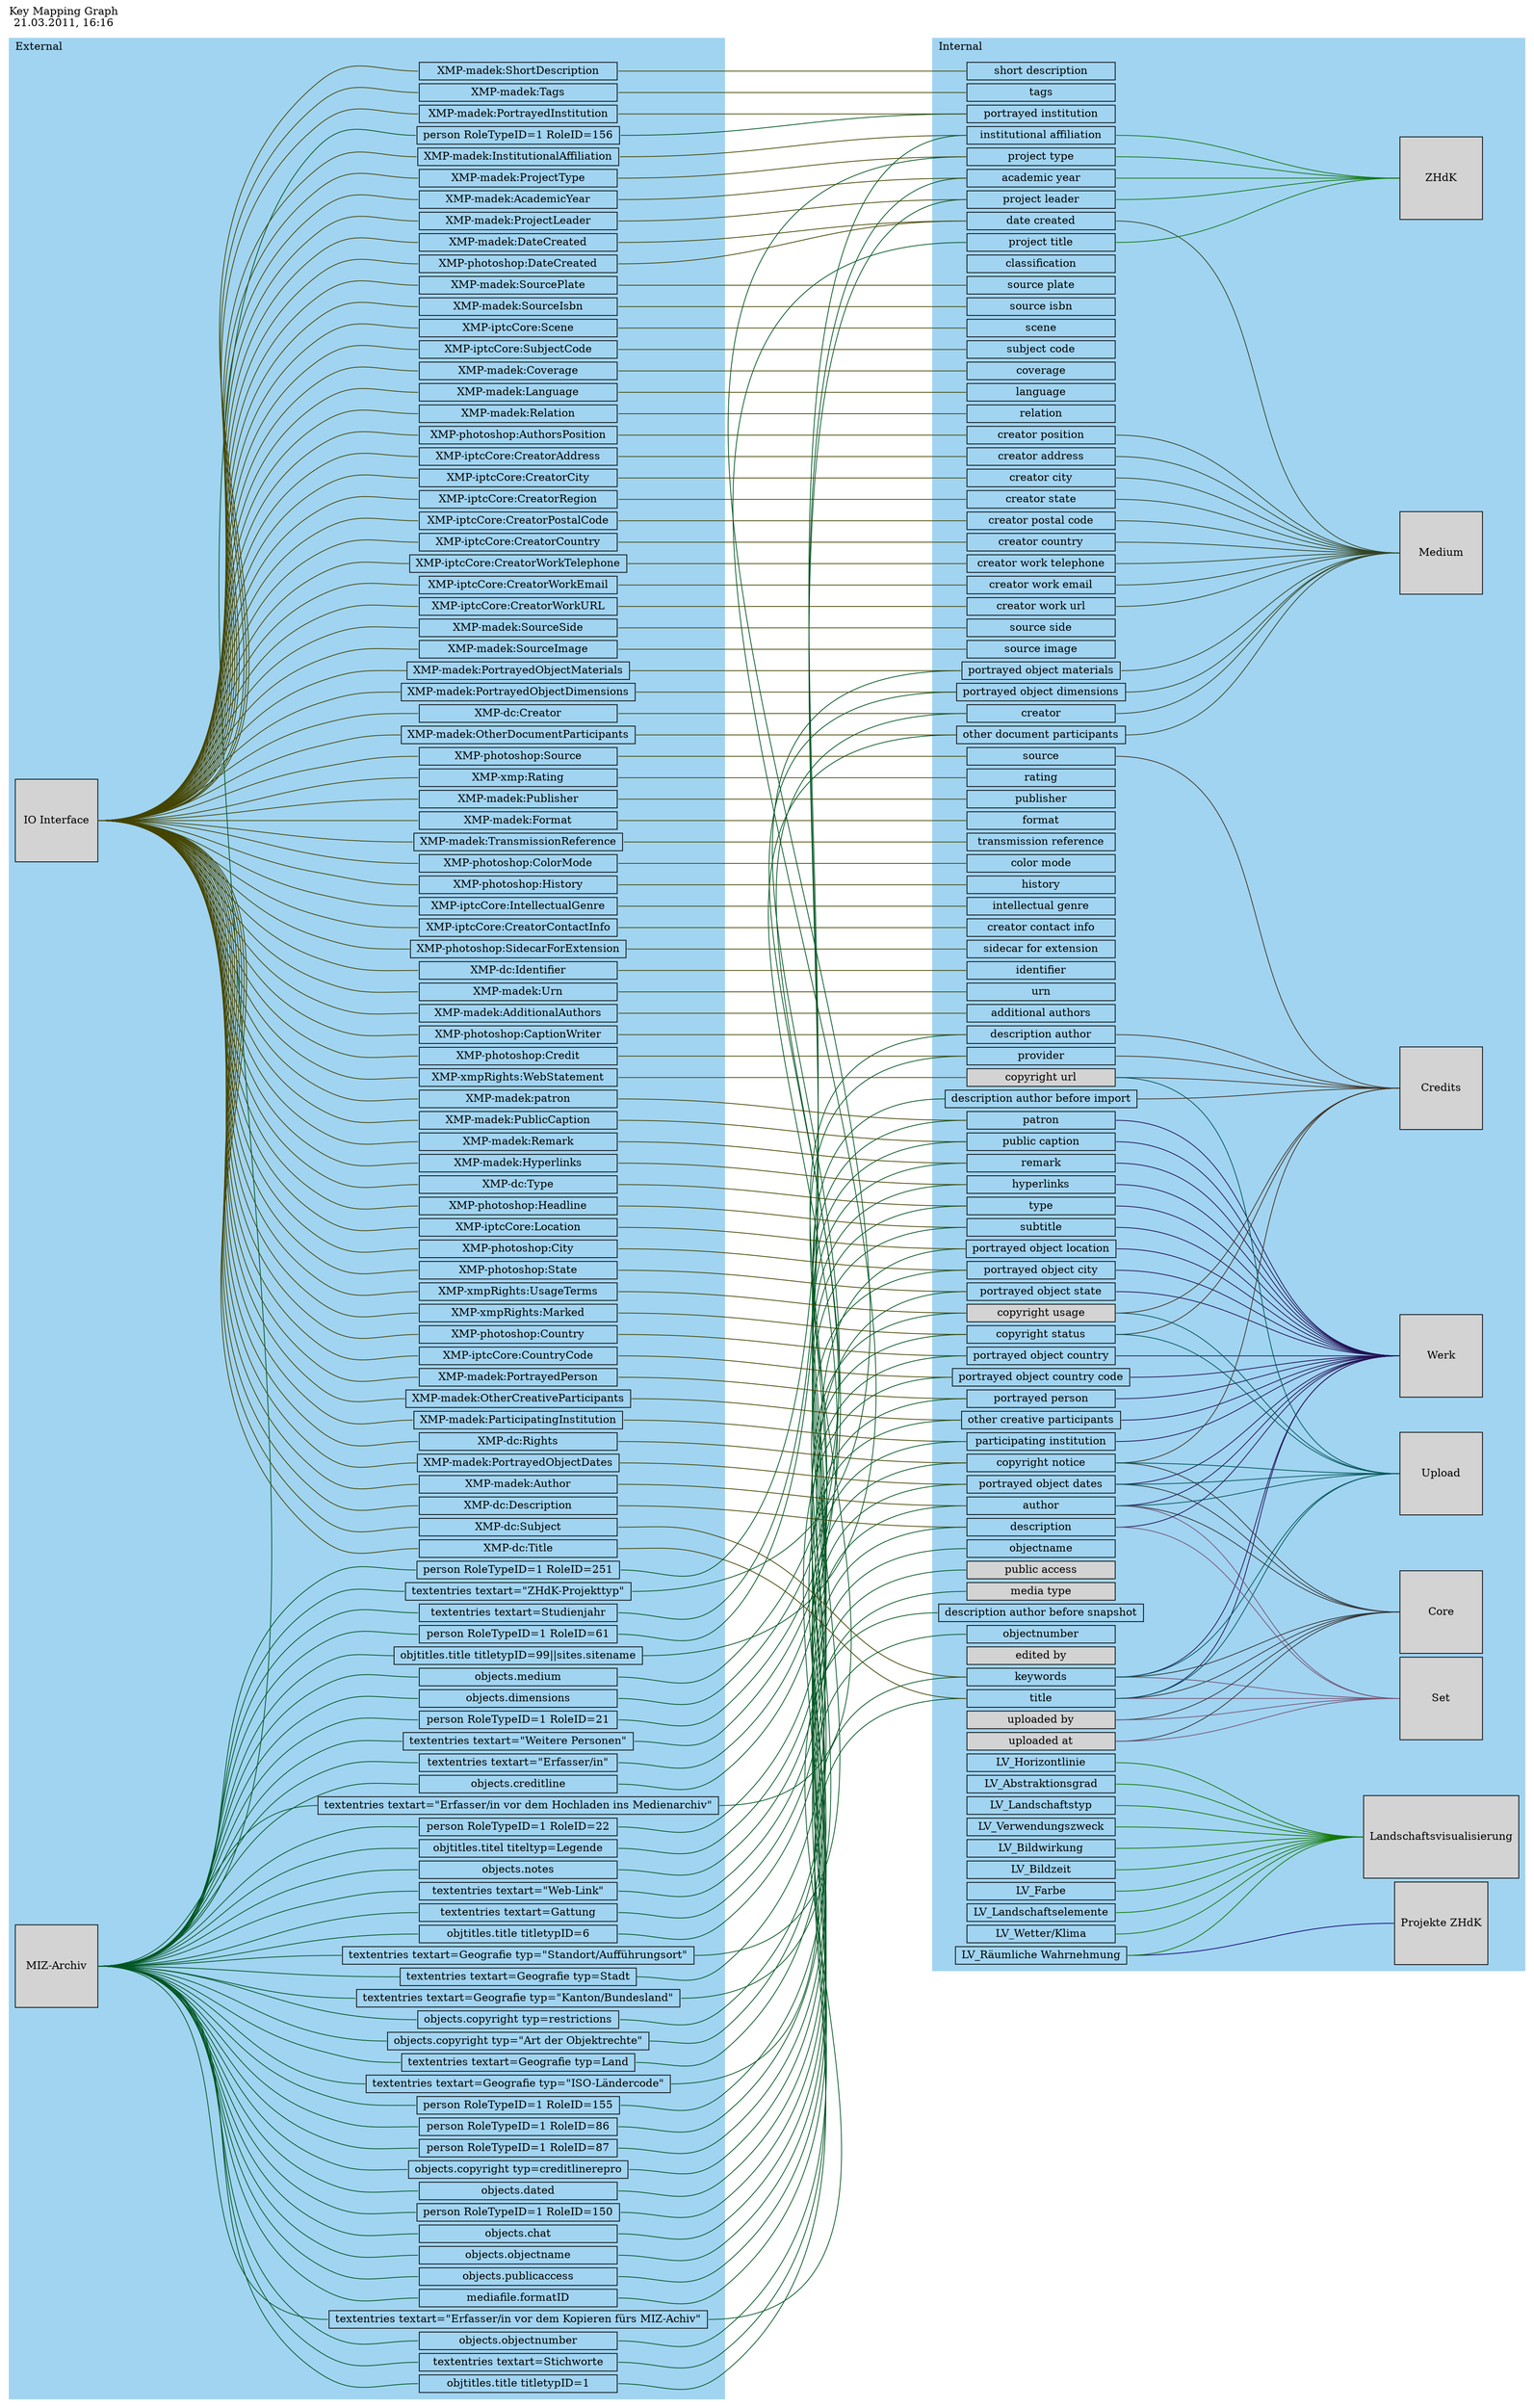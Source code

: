 digraph "MAdeK keymapping" {
    label = "Key Mapping Graph\n21.03.2011, 16:16"
    labelloc = t
    labeljust = l
    rankdir = LR
    nodesep = .075
    ranksep = 4.0
    style = filled

    subgraph cluster_internal {
        label = Internal
        color = "#A1D4F1"

        identifier [
            shape = box,
            height = 0,
            width = 2.7,
            style = ""
        ]

        urn [
            shape = box,
            height = 0,
            width = 2.7,
            style = ""
        ]

        title [
            shape = box,
            height = 0,
            width = 2.7,
            style = ""
        ]

        subtitle [
            shape = box,
            height = 0,
            width = 2.7,
            style = ""
        ]

        author [
            shape = box,
            height = 0,
            width = 2.7,
            style = ""
        ]

        "additional authors" [
            shape = box,
            height = 0,
            width = 2.7,
            style = ""
        ]

        "institutional affiliation" [
            shape = box,
            height = 0,
            width = 2.7,
            style = ""
        ]

        "portrayed object dates" [
            shape = box,
            height = 0,
            width = 2.7,
            style = ""
        ]

        keywords [
            shape = box,
            height = 0,
            width = 2.7,
            style = ""
        ]

        classification [
            shape = box,
            height = 0,
            width = 2.7,
            style = ""
        ]

        "portrayed object location" [
            shape = box,
            height = 0,
            width = 2.7,
            style = ""
        ]

        "portrayed object city" [
            shape = box,
            height = 0,
            width = 2.7,
            style = ""
        ]

        "portrayed object state" [
            shape = box,
            height = 0,
            width = 2.7,
            style = ""
        ]

        "portrayed object country" [
            shape = box,
            height = 0,
            width = 2.7,
            style = ""
        ]

        "portrayed object country code" [
            shape = box,
            height = 0,
            width = 2.7,
            style = ""
        ]

        "portrayed person" [
            shape = box,
            height = 0,
            width = 2.7,
            style = ""
        ]

        "portrayed institution" [
            shape = box,
            height = 0,
            width = 2.7,
            style = ""
        ]

        "other creative participants" [
            shape = box,
            height = 0,
            width = 2.7,
            style = ""
        ]

        "other document participants" [
            shape = box,
            height = 0,
            width = 2.7,
            style = ""
        ]

        "participating institution" [
            shape = box,
            height = 0,
            width = 2.7,
            style = ""
        ]

        patron [
            shape = box,
            height = 0,
            width = 2.7,
            style = ""
        ]

        "academic year" [
            shape = box,
            height = 0,
            width = 2.7,
            style = ""
        ]

        "project leader" [
            shape = box,
            height = 0,
            width = 2.7,
            style = ""
        ]

        "project type" [
            shape = box,
            height = 0,
            width = 2.7,
            style = ""
        ]

        description [
            shape = box,
            height = 0,
            width = 2.7,
            style = ""
        ]

        "short description" [
            shape = box,
            height = 0,
            width = 2.7,
            style = ""
        ]

        "public caption" [
            shape = box,
            height = 0,
            width = 2.7,
            style = ""
        ]

        remark [
            shape = box,
            height = 0,
            width = 2.7,
            style = ""
        ]

        hyperlinks [
            shape = box,
            height = 0,
            width = 2.7,
            style = ""
        ]

        tags [
            shape = box,
            height = 0,
            width = 2.7,
            style = ""
        ]

        type [
            shape = box,
            height = 0,
            width = 2.7,
            style = ""
        ]

        scene [
            shape = box,
            height = 0,
            width = 2.7,
            style = ""
        ]

        "subject code" [
            shape = box,
            height = 0,
            width = 2.7,
            style = ""
        ]

        coverage [
            shape = box,
            height = 0,
            width = 2.7,
            style = ""
        ]

        language [
            shape = box,
            height = 0,
            width = 2.7,
            style = ""
        ]

        relation [
            shape = box,
            height = 0,
            width = 2.7,
            style = ""
        ]

        creator [
            shape = box,
            height = 0,
            width = 2.7,
            style = ""
        ]

        "creator address" [
            shape = box,
            height = 0,
            width = 2.7,
            style = ""
        ]

        "creator city" [
            shape = box,
            height = 0,
            width = 2.7,
            style = ""
        ]

        "creator state" [
            shape = box,
            height = 0,
            width = 2.7,
            style = ""
        ]

        "creator postal code" [
            shape = box,
            height = 0,
            width = 2.7,
            style = ""
        ]

        "creator country" [
            shape = box,
            height = 0,
            width = 2.7,
            style = ""
        ]

        "creator work telephone" [
            shape = box,
            height = 0,
            width = 2.7,
            style = ""
        ]

        "creator work email" [
            shape = box,
            height = 0,
            width = 2.7,
            style = ""
        ]

        "creator work url" [
            shape = box,
            height = 0,
            width = 2.7,
            style = ""
        ]

        "creator position" [
            shape = box,
            height = 0,
            width = 2.7,
            style = ""
        ]

        source [
            shape = box,
            height = 0,
            width = 2.7,
            style = ""
        ]

        "source side" [
            shape = box,
            height = 0,
            width = 2.7,
            style = ""
        ]

        "source image" [
            shape = box,
            height = 0,
            width = 2.7,
            style = ""
        ]

        "source plate" [
            shape = box,
            height = 0,
            width = 2.7,
            style = ""
        ]

        "source isbn" [
            shape = box,
            height = 0,
            width = 2.7,
            style = ""
        ]

        "copyright notice" [
            shape = box,
            height = 0,
            width = 2.7,
            style = ""
        ]

        "copyright status" [
            shape = box,
            height = 0,
            width = 2.7,
            style = ""
        ]

        "copyright usage" [
            shape = box,
            height = 0,
            width = 2.7,
            style = filled
        ]

        "copyright url" [
            shape = box,
            height = 0,
            width = 2.7,
            style = filled
        ]

        provider [
            shape = box,
            height = 0,
            width = 2.7,
            style = ""
        ]

        "portrayed object dimensions" [
            shape = box,
            height = 0,
            width = 2.7,
            style = ""
        ]

        "portrayed object materials" [
            shape = box,
            height = 0,
            width = 2.7,
            style = ""
        ]

        rating [
            shape = box,
            height = 0,
            width = 2.7,
            style = ""
        ]

        "uploaded by" [
            shape = box,
            height = 0,
            width = 2.7,
            style = filled
        ]

        "uploaded at" [
            shape = box,
            height = 0,
            width = 2.7,
            style = filled
        ]

        "description author" [
            shape = box,
            height = 0,
            width = 2.7,
            style = ""
        ]

        publisher [
            shape = box,
            height = 0,
            width = 2.7,
            style = ""
        ]

        format [
            shape = box,
            height = 0,
            width = 2.7,
            style = ""
        ]

        "date created" [
            shape = box,
            height = 0,
            width = 2.7,
            style = ""
        ]

        "transmission reference" [
            shape = box,
            height = 0,
            width = 2.7,
            style = ""
        ]

        objectnumber [
            shape = box,
            height = 0,
            width = 2.7,
            style = ""
        ]

        objectname [
            shape = box,
            height = 0,
            width = 2.7,
            style = ""
        ]

        "color mode" [
            shape = box,
            height = 0,
            width = 2.7,
            style = ""
        ]

        history [
            shape = box,
            height = 0,
            width = 2.7,
            style = ""
        ]

        "intellectual genre" [
            shape = box,
            height = 0,
            width = 2.7,
            style = ""
        ]

        "creator contact info" [
            shape = box,
            height = 0,
            width = 2.7,
            style = ""
        ]

        "project title" [
            shape = box,
            height = 0,
            width = 2.7,
            style = ""
        ]

        "public access" [
            shape = box,
            height = 0,
            width = 2.7,
            style = filled
        ]

        "edited by" [
            shape = box,
            height = 0,
            width = 2.7,
            style = filled
        ]

        "media type" [
            shape = box,
            height = 0,
            width = 2.7,
            style = filled
        ]

        "description author before import" [
            shape = box,
            height = 0,
            width = 2.7,
            style = ""
        ]

        "description author before snapshot" [
            shape = box,
            height = 0,
            width = 2.7,
            style = ""
        ]

        "sidecar for extension" [
            shape = box,
            height = 0,
            width = 2.7,
            style = ""
        ]

        LV_Landschaftstyp [
            shape = box,
            height = 0,
            width = 2.7,
            style = ""
        ]

        LV_Verwendungszweck [
            shape = box,
            height = 0,
            width = 2.7,
            style = ""
        ]

        LV_Bildwirkung [
            shape = box,
            height = 0,
            width = 2.7,
            style = ""
        ]

        LV_Bildzeit [
            shape = box,
            height = 0,
            width = 2.7,
            style = ""
        ]

        LV_Farbe [
            shape = box,
            height = 0,
            width = 2.7,
            style = ""
        ]

        LV_Landschaftselemente [
            shape = box,
            height = 0,
            width = 2.7,
            style = ""
        ]

        "LV_Wetter/Klima" [
            shape = box,
            height = 0,
            width = 2.7,
            style = ""
        ]

        LV_Horizontlinie [
            shape = box,
            height = 0,
            width = 2.7,
            style = ""
        ]

        "LV_Räumliche Wahrnehmung" [
            shape = box,
            height = 0,
            width = 2.7,
            style = ""
        ]

        LV_Abstraktionsgrad [
            shape = box,
            height = 0,
            width = 2.7,
            style = ""
        ]

        Core [
            shape = box,
            height = 1.5,
            width = 1.5,
            style = filled
        ]

        title -> Core [
            arrowhead = none,
            headport = w,
            color = "#333333",
            arrowtail = none,
            tailport = e
        ]

        author -> Core [
            arrowhead = none,
            headport = w,
            color = "#333333",
            arrowtail = none,
            tailport = e
        ]

        "portrayed object dates" -> Core [
            arrowhead = none,
            headport = w,
            color = "#333333",
            arrowtail = none,
            tailport = e
        ]

        keywords -> Core [
            arrowhead = none,
            headport = w,
            color = "#333333",
            arrowtail = none,
            tailport = e
        ]

        "copyright notice" -> Core [
            arrowhead = none,
            headport = w,
            color = "#333333",
            arrowtail = none,
            tailport = e
        ]

        "uploaded by" -> Core [
            arrowhead = none,
            headport = w,
            color = "#333333",
            arrowtail = none,
            tailport = e
        ]

        "uploaded at" -> Core [
            arrowhead = none,
            headport = w,
            color = "#333333",
            arrowtail = none,
            tailport = e
        ]

        Werk [
            shape = box,
            height = 1.5,
            width = 1.5,
            style = filled
        ]

        title -> Werk [
            arrowhead = none,
            headport = w,
            color = "#221155",
            arrowtail = none,
            tailport = e
        ]

        subtitle -> Werk [
            arrowhead = none,
            headport = w,
            color = "#221155",
            arrowtail = none,
            tailport = e
        ]

        author -> Werk [
            arrowhead = none,
            headport = w,
            color = "#221155",
            arrowtail = none,
            tailport = e
        ]

        "portrayed object dates" -> Werk [
            arrowhead = none,
            headport = w,
            color = "#221155",
            arrowtail = none,
            tailport = e
        ]

        keywords -> Werk [
            arrowhead = none,
            headport = w,
            color = "#221155",
            arrowtail = none,
            tailport = e
        ]

        type -> Werk [
            arrowhead = none,
            headport = w,
            color = "#221155",
            arrowtail = none,
            tailport = e
        ]

        "public caption" -> Werk [
            arrowhead = none,
            headport = w,
            color = "#221155",
            arrowtail = none,
            tailport = e
        ]

        description -> Werk [
            arrowhead = none,
            headport = w,
            color = "#221155",
            arrowtail = none,
            tailport = e
        ]

        remark -> Werk [
            arrowhead = none,
            headport = w,
            color = "#221155",
            arrowtail = none,
            tailport = e
        ]

        hyperlinks -> Werk [
            arrowhead = none,
            headport = w,
            color = "#221155",
            arrowtail = none,
            tailport = e
        ]

        "portrayed object location" -> Werk [
            arrowhead = none,
            headport = w,
            color = "#221155",
            arrowtail = none,
            tailport = e
        ]

        "portrayed object city" -> Werk [
            arrowhead = none,
            headport = w,
            color = "#221155",
            arrowtail = none,
            tailport = e
        ]

        "portrayed object state" -> Werk [
            arrowhead = none,
            headport = w,
            color = "#221155",
            arrowtail = none,
            tailport = e
        ]

        "portrayed object country" -> Werk [
            arrowhead = none,
            headport = w,
            color = "#221155",
            arrowtail = none,
            tailport = e
        ]

        "portrayed object country code" -> Werk [
            arrowhead = none,
            headport = w,
            color = "#221155",
            arrowtail = none,
            tailport = e
        ]

        "other creative participants" -> Werk [
            arrowhead = none,
            headport = w,
            color = "#221155",
            arrowtail = none,
            tailport = e
        ]

        "portrayed person" -> Werk [
            arrowhead = none,
            headport = w,
            color = "#221155",
            arrowtail = none,
            tailport = e
        ]

        "participating institution" -> Werk [
            arrowhead = none,
            headport = w,
            color = "#221155",
            arrowtail = none,
            tailport = e
        ]

        patron -> Werk [
            arrowhead = none,
            headport = w,
            color = "#221155",
            arrowtail = none,
            tailport = e
        ]

        Medium [
            shape = box,
            height = 1.5,
            width = 1.5,
            style = filled
        ]

        creator -> Medium [
            arrowhead = none,
            headport = w,
            color = "#334422",
            arrowtail = none,
            tailport = e
        ]

        "creator address" -> Medium [
            arrowhead = none,
            headport = w,
            color = "#334422",
            arrowtail = none,
            tailport = e
        ]

        "creator city" -> Medium [
            arrowhead = none,
            headport = w,
            color = "#334422",
            arrowtail = none,
            tailport = e
        ]

        "creator state" -> Medium [
            arrowhead = none,
            headport = w,
            color = "#334422",
            arrowtail = none,
            tailport = e
        ]

        "creator postal code" -> Medium [
            arrowhead = none,
            headport = w,
            color = "#334422",
            arrowtail = none,
            tailport = e
        ]

        "creator country" -> Medium [
            arrowhead = none,
            headport = w,
            color = "#334422",
            arrowtail = none,
            tailport = e
        ]

        "creator work telephone" -> Medium [
            arrowhead = none,
            headport = w,
            color = "#334422",
            arrowtail = none,
            tailport = e
        ]

        "creator work email" -> Medium [
            arrowhead = none,
            headport = w,
            color = "#334422",
            arrowtail = none,
            tailport = e
        ]

        "creator work url" -> Medium [
            arrowhead = none,
            headport = w,
            color = "#334422",
            arrowtail = none,
            tailport = e
        ]

        "creator position" -> Medium [
            arrowhead = none,
            headport = w,
            color = "#334422",
            arrowtail = none,
            tailport = e
        ]

        "other document participants" -> Medium [
            arrowhead = none,
            headport = w,
            color = "#334422",
            arrowtail = none,
            tailport = e
        ]

        "date created" -> Medium [
            arrowhead = none,
            headport = w,
            color = "#334422",
            arrowtail = none,
            tailport = e
        ]

        "portrayed object dimensions" -> Medium [
            arrowhead = none,
            headport = w,
            color = "#334422",
            arrowtail = none,
            tailport = e
        ]

        "portrayed object materials" -> Medium [
            arrowhead = none,
            headport = w,
            color = "#334422",
            arrowtail = none,
            tailport = e
        ]

        Set [
            shape = box,
            height = 1.5,
            width = 1.5,
            style = filled
        ]

        title -> Set [
            arrowhead = none,
            headport = w,
            color = "#775577",
            arrowtail = none,
            tailport = e
        ]

        author -> Set [
            arrowhead = none,
            headport = w,
            color = "#775577",
            arrowtail = none,
            tailport = e
        ]

        keywords -> Set [
            arrowhead = none,
            headport = w,
            color = "#775577",
            arrowtail = none,
            tailport = e
        ]

        description -> Set [
            arrowhead = none,
            headport = w,
            color = "#775577",
            arrowtail = none,
            tailport = e
        ]

        "uploaded by" -> Set [
            arrowhead = none,
            headport = w,
            color = "#775577",
            arrowtail = none,
            tailport = e
        ]

        "uploaded at" -> Set [
            arrowhead = none,
            headport = w,
            color = "#775577",
            arrowtail = none,
            tailport = e
        ]

        Credits [
            shape = box,
            height = 1.5,
            width = 1.5,
            style = filled
        ]

        "copyright notice" -> Credits [
            arrowhead = none,
            headport = w,
            color = "#443322",
            arrowtail = none,
            tailport = e
        ]

        "copyright status" -> Credits [
            arrowhead = none,
            headport = w,
            color = "#443322",
            arrowtail = none,
            tailport = e
        ]

        "copyright usage" -> Credits [
            arrowhead = none,
            headport = w,
            color = "#443322",
            arrowtail = none,
            tailport = e
        ]

        "copyright url" -> Credits [
            arrowhead = none,
            headport = w,
            color = "#443322",
            arrowtail = none,
            tailport = e
        ]

        source -> Credits [
            arrowhead = none,
            headport = w,
            color = "#443322",
            arrowtail = none,
            tailport = e
        ]

        provider -> Credits [
            arrowhead = none,
            headport = w,
            color = "#443322",
            arrowtail = none,
            tailport = e
        ]

        "description author" -> Credits [
            arrowhead = none,
            headport = w,
            color = "#443322",
            arrowtail = none,
            tailport = e
        ]

        "description author before import" -> Credits [
            arrowhead = none,
            headport = w,
            color = "#443322",
            arrowtail = none,
            tailport = e
        ]

        Upload [
            shape = box,
            height = 1.5,
            width = 1.5,
            style = filled
        ]

        title -> Upload [
            arrowhead = none,
            headport = w,
            color = "#005555",
            arrowtail = none,
            tailport = e
        ]

        author -> Upload [
            arrowhead = none,
            headport = w,
            color = "#005555",
            arrowtail = none,
            tailport = e
        ]

        "portrayed object dates" -> Upload [
            arrowhead = none,
            headport = w,
            color = "#005555",
            arrowtail = none,
            tailport = e
        ]

        keywords -> Upload [
            arrowhead = none,
            headport = w,
            color = "#005555",
            arrowtail = none,
            tailport = e
        ]

        "copyright notice" -> Upload [
            arrowhead = none,
            headport = w,
            color = "#005555",
            arrowtail = none,
            tailport = e
        ]

        "copyright status" -> Upload [
            arrowhead = none,
            headport = w,
            color = "#005555",
            arrowtail = none,
            tailport = e
        ]

        "copyright usage" -> Upload [
            arrowhead = none,
            headport = w,
            color = "#005555",
            arrowtail = none,
            tailport = e
        ]

        "copyright url" -> Upload [
            arrowhead = none,
            headport = w,
            color = "#005555",
            arrowtail = none,
            tailport = e
        ]

        ZHdK [
            shape = box,
            height = 1.5,
            width = 1.5,
            style = filled
        ]

        "institutional affiliation" -> ZHdK [
            arrowhead = none,
            headport = w,
            color = "#117711",
            arrowtail = none,
            tailport = e
        ]

        "project type" -> ZHdK [
            arrowhead = none,
            headport = w,
            color = "#117711",
            arrowtail = none,
            tailport = e
        ]

        "academic year" -> ZHdK [
            arrowhead = none,
            headport = w,
            color = "#117711",
            arrowtail = none,
            tailport = e
        ]

        "project title" -> ZHdK [
            arrowhead = none,
            headport = w,
            color = "#117711",
            arrowtail = none,
            tailport = e
        ]

        "project leader" -> ZHdK [
            arrowhead = none,
            headport = w,
            color = "#117711",
            arrowtail = none,
            tailport = e
        ]

        "Projekte ZHdK" [
            shape = box,
            height = 1.5,
            width = 1.5,
            style = filled
        ]

        "LV_Räumliche Wahrnehmung" -> "Projekte ZHdK" [
            arrowhead = none,
            headport = w,
            color = "#110077",
            arrowtail = none,
            tailport = e
        ]

        Landschaftsvisualisierung [
            shape = box,
            height = 1.5,
            width = 1.5,
            style = filled
        ]

        LV_Landschaftstyp -> Landschaftsvisualisierung [
            arrowhead = none,
            headport = w,
            color = "#117700",
            arrowtail = none,
            tailport = e
        ]

        LV_Verwendungszweck -> Landschaftsvisualisierung [
            arrowhead = none,
            headport = w,
            color = "#117700",
            arrowtail = none,
            tailport = e
        ]

        LV_Bildwirkung -> Landschaftsvisualisierung [
            arrowhead = none,
            headport = w,
            color = "#117700",
            arrowtail = none,
            tailport = e
        ]

        LV_Bildzeit -> Landschaftsvisualisierung [
            arrowhead = none,
            headport = w,
            color = "#117700",
            arrowtail = none,
            tailport = e
        ]

        LV_Farbe -> Landschaftsvisualisierung [
            arrowhead = none,
            headport = w,
            color = "#117700",
            arrowtail = none,
            tailport = e
        ]

        LV_Landschaftselemente -> Landschaftsvisualisierung [
            arrowhead = none,
            headport = w,
            color = "#117700",
            arrowtail = none,
            tailport = e
        ]

        "LV_Wetter/Klima" -> Landschaftsvisualisierung [
            arrowhead = none,
            headport = w,
            color = "#117700",
            arrowtail = none,
            tailport = e
        ]

        LV_Horizontlinie -> Landschaftsvisualisierung [
            arrowhead = none,
            headport = w,
            color = "#117700",
            arrowtail = none,
            tailport = e
        ]

        "LV_Räumliche Wahrnehmung" -> Landschaftsvisualisierung [
            arrowhead = none,
            headport = w,
            color = "#117700",
            arrowtail = none,
            tailport = e
        ]

        LV_Abstraktionsgrad -> Landschaftsvisualisierung [
            arrowhead = none,
            headport = w,
            color = "#117700",
            arrowtail = none,
            tailport = e
        ]
    }

    subgraph cluster_external {
        label = External
        color = "#A1D4F1"

        "MIZ-Archiv" [
            shape = box,
            height = 1.5,
            width = 1.5,
            style = filled
        ]

        "IO Interface" [
            shape = box,
            height = 1.5,
            width = 1.5,
            style = filled
        ]

        "mediafile.formatID" [
            shape = box,
            height = 0,
            width = 3.6
        ]

        "MIZ-Archiv" -> "mediafile.formatID" [
            arrowhead = none,
            headport = w,
            color = "#005522",
            arrowtail = none,
            tailport = e
        ]

        "mediafile.formatID" -> "media type" [
            arrowhead = none,
            headport = w,
            color = "#005522",
            arrowtail = none,
            tailport = e
        ]

        "objects.chat" [
            shape = box,
            height = 0,
            width = 3.6
        ]

        "MIZ-Archiv" -> "objects.chat" [
            arrowhead = none,
            headport = w,
            color = "#005522",
            arrowtail = none,
            tailport = e
        ]

        "objects.chat" -> description [
            arrowhead = none,
            headport = w,
            color = "#005522",
            arrowtail = none,
            tailport = e
        ]

        "objects.copyright typ=\"Art der Objektrechte\"" [
            shape = box,
            height = 0,
            width = 3.6
        ]

        "MIZ-Archiv" -> "objects.copyright typ=\"Art der Objektrechte\"" [
            arrowhead = none,
            headport = w,
            color = "#005522",
            arrowtail = none,
            tailport = e
        ]

        "objects.copyright typ=\"Art der Objektrechte\"" -> "copyright status" [
            arrowhead = none,
            headport = w,
            color = "#005522",
            arrowtail = none,
            tailport = e
        ]

        "objects.copyright typ=creditlinerepro" [
            shape = box,
            height = 0,
            width = 3.6
        ]

        "MIZ-Archiv" -> "objects.copyright typ=creditlinerepro" [
            arrowhead = none,
            headport = w,
            color = "#005522",
            arrowtail = none,
            tailport = e
        ]

        "objects.copyright typ=creditlinerepro" -> "copyright notice" [
            arrowhead = none,
            headport = w,
            color = "#005522",
            arrowtail = none,
            tailport = e
        ]

        "objects.copyright typ=restrictions" [
            shape = box,
            height = 0,
            width = 3.6
        ]

        "MIZ-Archiv" -> "objects.copyright typ=restrictions" [
            arrowhead = none,
            headport = w,
            color = "#005522",
            arrowtail = none,
            tailport = e
        ]

        "objects.copyright typ=restrictions" -> "copyright usage" [
            arrowhead = none,
            headport = w,
            color = "#005522",
            arrowtail = none,
            tailport = e
        ]

        "objects.creditline" [
            shape = box,
            height = 0,
            width = 3.6
        ]

        "MIZ-Archiv" -> "objects.creditline" [
            arrowhead = none,
            headport = w,
            color = "#005522",
            arrowtail = none,
            tailport = e
        ]

        "objects.creditline" -> provider [
            arrowhead = none,
            headport = w,
            color = "#005522",
            arrowtail = none,
            tailport = e
        ]

        "objects.dated" [
            shape = box,
            height = 0,
            width = 3.6
        ]

        "MIZ-Archiv" -> "objects.dated" [
            arrowhead = none,
            headport = w,
            color = "#005522",
            arrowtail = none,
            tailport = e
        ]

        "objects.dated" -> "portrayed object dates" [
            arrowhead = none,
            headport = w,
            color = "#005522",
            arrowtail = none,
            tailport = e
        ]

        "objects.dimensions" [
            shape = box,
            height = 0,
            width = 3.6
        ]

        "MIZ-Archiv" -> "objects.dimensions" [
            arrowhead = none,
            headport = w,
            color = "#005522",
            arrowtail = none,
            tailport = e
        ]

        "objects.dimensions" -> "portrayed object dimensions" [
            arrowhead = none,
            headport = w,
            color = "#005522",
            arrowtail = none,
            tailport = e
        ]

        "objects.medium" [
            shape = box,
            height = 0,
            width = 3.6
        ]

        "MIZ-Archiv" -> "objects.medium" [
            arrowhead = none,
            headport = w,
            color = "#005522",
            arrowtail = none,
            tailport = e
        ]

        "objects.medium" -> "portrayed object materials" [
            arrowhead = none,
            headport = w,
            color = "#005522",
            arrowtail = none,
            tailport = e
        ]

        "objects.notes" [
            shape = box,
            height = 0,
            width = 3.6
        ]

        "MIZ-Archiv" -> "objects.notes" [
            arrowhead = none,
            headport = w,
            color = "#005522",
            arrowtail = none,
            tailport = e
        ]

        "objects.notes" -> remark [
            arrowhead = none,
            headport = w,
            color = "#005522",
            arrowtail = none,
            tailport = e
        ]

        "objects.objectname" [
            shape = box,
            height = 0,
            width = 3.6
        ]

        "MIZ-Archiv" -> "objects.objectname" [
            arrowhead = none,
            headport = w,
            color = "#005522",
            arrowtail = none,
            tailport = e
        ]

        "objects.objectname" -> objectname [
            arrowhead = none,
            headport = w,
            color = "#005522",
            arrowtail = none,
            tailport = e
        ]

        "objects.objectnumber" [
            shape = box,
            height = 0,
            width = 3.6
        ]

        "MIZ-Archiv" -> "objects.objectnumber" [
            arrowhead = none,
            headport = w,
            color = "#005522",
            arrowtail = none,
            tailport = e
        ]

        "objects.objectnumber" -> objectnumber [
            arrowhead = none,
            headport = w,
            color = "#005522",
            arrowtail = none,
            tailport = e
        ]

        "objects.publicaccess" [
            shape = box,
            height = 0,
            width = 3.6
        ]

        "MIZ-Archiv" -> "objects.publicaccess" [
            arrowhead = none,
            headport = w,
            color = "#005522",
            arrowtail = none,
            tailport = e
        ]

        "objects.publicaccess" -> "public access" [
            arrowhead = none,
            headport = w,
            color = "#005522",
            arrowtail = none,
            tailport = e
        ]

        "objtitles.titel titeltyp=Legende" [
            shape = box,
            height = 0,
            width = 3.6
        ]

        "MIZ-Archiv" -> "objtitles.titel titeltyp=Legende" [
            arrowhead = none,
            headport = w,
            color = "#005522",
            arrowtail = none,
            tailport = e
        ]

        "objtitles.titel titeltyp=Legende" -> "public caption" [
            arrowhead = none,
            headport = w,
            color = "#005522",
            arrowtail = none,
            tailport = e
        ]

        "objtitles.title titletypID=1" [
            shape = box,
            height = 0,
            width = 3.6
        ]

        "MIZ-Archiv" -> "objtitles.title titletypID=1" [
            arrowhead = none,
            headport = w,
            color = "#005522",
            arrowtail = none,
            tailport = e
        ]

        "objtitles.title titletypID=1" -> title [
            arrowhead = none,
            headport = w,
            color = "#005522",
            arrowtail = none,
            tailport = e
        ]

        "objtitles.title titletypID=6" [
            shape = box,
            height = 0,
            width = 3.6
        ]

        "MIZ-Archiv" -> "objtitles.title titletypID=6" [
            arrowhead = none,
            headport = w,
            color = "#005522",
            arrowtail = none,
            tailport = e
        ]

        "objtitles.title titletypID=6" -> subtitle [
            arrowhead = none,
            headport = w,
            color = "#005522",
            arrowtail = none,
            tailport = e
        ]

        "objtitles.title titletypID=99||sites.sitename" [
            shape = box,
            height = 0,
            width = 3.6
        ]

        "MIZ-Archiv" -> "objtitles.title titletypID=99||sites.sitename" [
            arrowhead = none,
            headport = w,
            color = "#005522",
            arrowtail = none,
            tailport = e
        ]

        "objtitles.title titletypID=99||sites.sitename" -> "project title" [
            arrowhead = none,
            headport = w,
            color = "#005522",
            arrowtail = none,
            tailport = e
        ]

        "person RoleTypeID=1 RoleID=150" [
            shape = box,
            height = 0,
            width = 3.6
        ]

        "MIZ-Archiv" -> "person RoleTypeID=1 RoleID=150" [
            arrowhead = none,
            headport = w,
            color = "#005522",
            arrowtail = none,
            tailport = e
        ]

        "person RoleTypeID=1 RoleID=150" -> author [
            arrowhead = none,
            headport = w,
            color = "#005522",
            arrowtail = none,
            tailport = e
        ]

        "person RoleTypeID=1 RoleID=155" [
            shape = box,
            height = 0,
            width = 3.6
        ]

        "MIZ-Archiv" -> "person RoleTypeID=1 RoleID=155" [
            arrowhead = none,
            headport = w,
            color = "#005522",
            arrowtail = none,
            tailport = e
        ]

        "person RoleTypeID=1 RoleID=155" -> "portrayed person" [
            arrowhead = none,
            headport = w,
            color = "#005522",
            arrowtail = none,
            tailport = e
        ]

        "person RoleTypeID=1 RoleID=156" [
            shape = box,
            height = 0,
            width = 3.6
        ]

        "MIZ-Archiv" -> "person RoleTypeID=1 RoleID=156" [
            arrowhead = none,
            headport = w,
            color = "#005522",
            arrowtail = none,
            tailport = e
        ]

        "person RoleTypeID=1 RoleID=156" -> "portrayed institution" [
            arrowhead = none,
            headport = w,
            color = "#005522",
            arrowtail = none,
            tailport = e
        ]

        "person RoleTypeID=1 RoleID=21" [
            shape = box,
            height = 0,
            width = 3.6
        ]

        "MIZ-Archiv" -> "person RoleTypeID=1 RoleID=21" [
            arrowhead = none,
            headport = w,
            color = "#005522",
            arrowtail = none,
            tailport = e
        ]

        "person RoleTypeID=1 RoleID=21" -> creator [
            arrowhead = none,
            headport = w,
            color = "#005522",
            arrowtail = none,
            tailport = e
        ]

        "person RoleTypeID=1 RoleID=22" [
            shape = box,
            height = 0,
            width = 3.6
        ]

        "MIZ-Archiv" -> "person RoleTypeID=1 RoleID=22" [
            arrowhead = none,
            headport = w,
            color = "#005522",
            arrowtail = none,
            tailport = e
        ]

        "person RoleTypeID=1 RoleID=22" -> patron [
            arrowhead = none,
            headport = w,
            color = "#005522",
            arrowtail = none,
            tailport = e
        ]

        "person RoleTypeID=1 RoleID=251" [
            shape = box,
            height = 0,
            width = 3.6
        ]

        "MIZ-Archiv" -> "person RoleTypeID=1 RoleID=251" [
            arrowhead = none,
            headport = w,
            color = "#005522",
            arrowtail = none,
            tailport = e
        ]

        "person RoleTypeID=1 RoleID=251" -> "institutional affiliation" [
            arrowhead = none,
            headport = w,
            color = "#005522",
            arrowtail = none,
            tailport = e
        ]

        "person RoleTypeID=1 RoleID=61" [
            shape = box,
            height = 0,
            width = 3.6
        ]

        "MIZ-Archiv" -> "person RoleTypeID=1 RoleID=61" [
            arrowhead = none,
            headport = w,
            color = "#005522",
            arrowtail = none,
            tailport = e
        ]

        "person RoleTypeID=1 RoleID=61" -> "project leader" [
            arrowhead = none,
            headport = w,
            color = "#005522",
            arrowtail = none,
            tailport = e
        ]

        "person RoleTypeID=1 RoleID=86" [
            shape = box,
            height = 0,
            width = 3.6
        ]

        "MIZ-Archiv" -> "person RoleTypeID=1 RoleID=86" [
            arrowhead = none,
            headport = w,
            color = "#005522",
            arrowtail = none,
            tailport = e
        ]

        "person RoleTypeID=1 RoleID=86" -> "other creative participants" [
            arrowhead = none,
            headport = w,
            color = "#005522",
            arrowtail = none,
            tailport = e
        ]

        "person RoleTypeID=1 RoleID=87" [
            shape = box,
            height = 0,
            width = 3.6
        ]

        "MIZ-Archiv" -> "person RoleTypeID=1 RoleID=87" [
            arrowhead = none,
            headport = w,
            color = "#005522",
            arrowtail = none,
            tailport = e
        ]

        "person RoleTypeID=1 RoleID=87" -> "participating institution" [
            arrowhead = none,
            headport = w,
            color = "#005522",
            arrowtail = none,
            tailport = e
        ]

        "textentries textart=\"Erfasser/in vor dem Hochladen ins Medienarchiv\"" [
            shape = box,
            height = 0,
            width = 3.6
        ]

        "MIZ-Archiv" -> "textentries textart=\"Erfasser/in vor dem Hochladen ins Medienarchiv\"" [
            arrowhead = none,
            headport = w,
            color = "#005522",
            arrowtail = none,
            tailport = e
        ]

        "textentries textart=\"Erfasser/in vor dem Hochladen ins Medienarchiv\"" -> "description author before import" [
            arrowhead = none,
            headport = w,
            color = "#005522",
            arrowtail = none,
            tailport = e
        ]

        "textentries textart=\"Erfasser/in vor dem Kopieren fürs MIZ-Achiv\"" [
            shape = box,
            height = 0,
            width = 3.6
        ]

        "MIZ-Archiv" -> "textentries textart=\"Erfasser/in vor dem Kopieren fürs MIZ-Achiv\"" [
            arrowhead = none,
            headport = w,
            color = "#005522",
            arrowtail = none,
            tailport = e
        ]

        "textentries textart=\"Erfasser/in vor dem Kopieren fürs MIZ-Achiv\"" -> "description author before snapshot" [
            arrowhead = none,
            headport = w,
            color = "#005522",
            arrowtail = none,
            tailport = e
        ]

        "textentries textart=\"Erfasser/in\"" [
            shape = box,
            height = 0,
            width = 3.6
        ]

        "MIZ-Archiv" -> "textentries textart=\"Erfasser/in\"" [
            arrowhead = none,
            headport = w,
            color = "#005522",
            arrowtail = none,
            tailport = e
        ]

        "textentries textart=\"Erfasser/in\"" -> "description author" [
            arrowhead = none,
            headport = w,
            color = "#005522",
            arrowtail = none,
            tailport = e
        ]

        "textentries textart=\"Web-Link\"" [
            shape = box,
            height = 0,
            width = 3.6
        ]

        "MIZ-Archiv" -> "textentries textart=\"Web-Link\"" [
            arrowhead = none,
            headport = w,
            color = "#005522",
            arrowtail = none,
            tailport = e
        ]

        "textentries textart=\"Web-Link\"" -> hyperlinks [
            arrowhead = none,
            headport = w,
            color = "#005522",
            arrowtail = none,
            tailport = e
        ]

        "textentries textart=\"Weitere Personen\"" [
            shape = box,
            height = 0,
            width = 3.6
        ]

        "MIZ-Archiv" -> "textentries textart=\"Weitere Personen\"" [
            arrowhead = none,
            headport = w,
            color = "#005522",
            arrowtail = none,
            tailport = e
        ]

        "textentries textart=\"Weitere Personen\"" -> "other document participants" [
            arrowhead = none,
            headport = w,
            color = "#005522",
            arrowtail = none,
            tailport = e
        ]

        "textentries textart=\"ZHdK-Projekttyp\"" [
            shape = box,
            height = 0,
            width = 3.6
        ]

        "MIZ-Archiv" -> "textentries textart=\"ZHdK-Projekttyp\"" [
            arrowhead = none,
            headport = w,
            color = "#005522",
            arrowtail = none,
            tailport = e
        ]

        "textentries textart=\"ZHdK-Projekttyp\"" -> "project type" [
            arrowhead = none,
            headport = w,
            color = "#005522",
            arrowtail = none,
            tailport = e
        ]

        "textentries textart=Gattung" [
            shape = box,
            height = 0,
            width = 3.6
        ]

        "MIZ-Archiv" -> "textentries textart=Gattung" [
            arrowhead = none,
            headport = w,
            color = "#005522",
            arrowtail = none,
            tailport = e
        ]

        "textentries textart=Gattung" -> type [
            arrowhead = none,
            headport = w,
            color = "#005522",
            arrowtail = none,
            tailport = e
        ]

        "textentries textart=Geografie typ=\"ISO-Ländercode\"" [
            shape = box,
            height = 0,
            width = 3.6
        ]

        "MIZ-Archiv" -> "textentries textart=Geografie typ=\"ISO-Ländercode\"" [
            arrowhead = none,
            headport = w,
            color = "#005522",
            arrowtail = none,
            tailport = e
        ]

        "textentries textart=Geografie typ=\"ISO-Ländercode\"" -> "portrayed object country code" [
            arrowhead = none,
            headport = w,
            color = "#005522",
            arrowtail = none,
            tailport = e
        ]

        "textentries textart=Geografie typ=\"Kanton/Bundesland\"" [
            shape = box,
            height = 0,
            width = 3.6
        ]

        "MIZ-Archiv" -> "textentries textart=Geografie typ=\"Kanton/Bundesland\"" [
            arrowhead = none,
            headport = w,
            color = "#005522",
            arrowtail = none,
            tailport = e
        ]

        "textentries textart=Geografie typ=\"Kanton/Bundesland\"" -> "portrayed object state" [
            arrowhead = none,
            headport = w,
            color = "#005522",
            arrowtail = none,
            tailport = e
        ]

        "textentries textart=Geografie typ=\"Standort/Aufführungsort\"" [
            shape = box,
            height = 0,
            width = 3.6
        ]

        "MIZ-Archiv" -> "textentries textart=Geografie typ=\"Standort/Aufführungsort\"" [
            arrowhead = none,
            headport = w,
            color = "#005522",
            arrowtail = none,
            tailport = e
        ]

        "textentries textart=Geografie typ=\"Standort/Aufführungsort\"" -> "portrayed object location" [
            arrowhead = none,
            headport = w,
            color = "#005522",
            arrowtail = none,
            tailport = e
        ]

        "textentries textart=Geografie typ=Land" [
            shape = box,
            height = 0,
            width = 3.6
        ]

        "MIZ-Archiv" -> "textentries textart=Geografie typ=Land" [
            arrowhead = none,
            headport = w,
            color = "#005522",
            arrowtail = none,
            tailport = e
        ]

        "textentries textart=Geografie typ=Land" -> "portrayed object country" [
            arrowhead = none,
            headport = w,
            color = "#005522",
            arrowtail = none,
            tailport = e
        ]

        "textentries textart=Geografie typ=Stadt" [
            shape = box,
            height = 0,
            width = 3.6
        ]

        "MIZ-Archiv" -> "textentries textart=Geografie typ=Stadt" [
            arrowhead = none,
            headport = w,
            color = "#005522",
            arrowtail = none,
            tailport = e
        ]

        "textentries textart=Geografie typ=Stadt" -> "portrayed object city" [
            arrowhead = none,
            headport = w,
            color = "#005522",
            arrowtail = none,
            tailport = e
        ]

        "textentries textart=Stichworte" [
            shape = box,
            height = 0,
            width = 3.6
        ]

        "MIZ-Archiv" -> "textentries textart=Stichworte" [
            arrowhead = none,
            headport = w,
            color = "#005522",
            arrowtail = none,
            tailport = e
        ]

        "textentries textart=Stichworte" -> keywords [
            arrowhead = none,
            headport = w,
            color = "#005522",
            arrowtail = none,
            tailport = e
        ]

        "textentries textart=Studienjahr" [
            shape = box,
            height = 0,
            width = 3.6
        ]

        "MIZ-Archiv" -> "textentries textart=Studienjahr" [
            arrowhead = none,
            headport = w,
            color = "#005522",
            arrowtail = none,
            tailport = e
        ]

        "textentries textart=Studienjahr" -> "academic year" [
            arrowhead = none,
            headport = w,
            color = "#005522",
            arrowtail = none,
            tailport = e
        ]

        "XMP-dc:Creator" [
            shape = box,
            height = 0,
            width = 3.6
        ]

        "IO Interface" -> "XMP-dc:Creator" [
            arrowhead = none,
            headport = w,
            color = "#444400",
            arrowtail = none,
            tailport = e
        ]

        "XMP-dc:Creator" -> creator [
            arrowhead = none,
            headport = w,
            color = "#444400",
            arrowtail = none,
            tailport = e
        ]

        "XMP-dc:Description" [
            shape = box,
            height = 0,
            width = 3.6
        ]

        "IO Interface" -> "XMP-dc:Description" [
            arrowhead = none,
            headport = w,
            color = "#444400",
            arrowtail = none,
            tailport = e
        ]

        "XMP-dc:Description" -> description [
            arrowhead = none,
            headport = w,
            color = "#444400",
            arrowtail = none,
            tailport = e
        ]

        "XMP-dc:Identifier" [
            shape = box,
            height = 0,
            width = 3.6
        ]

        "IO Interface" -> "XMP-dc:Identifier" [
            arrowhead = none,
            headport = w,
            color = "#444400",
            arrowtail = none,
            tailport = e
        ]

        "XMP-dc:Identifier" -> identifier [
            arrowhead = none,
            headport = w,
            color = "#444400",
            arrowtail = none,
            tailport = e
        ]

        "XMP-dc:Rights" [
            shape = box,
            height = 0,
            width = 3.6
        ]

        "IO Interface" -> "XMP-dc:Rights" [
            arrowhead = none,
            headport = w,
            color = "#444400",
            arrowtail = none,
            tailport = e
        ]

        "XMP-dc:Rights" -> "copyright notice" [
            arrowhead = none,
            headport = w,
            color = "#444400",
            arrowtail = none,
            tailport = e
        ]

        "XMP-dc:Subject" [
            shape = box,
            height = 0,
            width = 3.6
        ]

        "IO Interface" -> "XMP-dc:Subject" [
            arrowhead = none,
            headport = w,
            color = "#444400",
            arrowtail = none,
            tailport = e
        ]

        "XMP-dc:Subject" -> keywords [
            arrowhead = none,
            headport = w,
            color = "#444400",
            arrowtail = none,
            tailport = e
        ]

        "XMP-dc:Title" [
            shape = box,
            height = 0,
            width = 3.6
        ]

        "IO Interface" -> "XMP-dc:Title" [
            arrowhead = none,
            headport = w,
            color = "#444400",
            arrowtail = none,
            tailport = e
        ]

        "XMP-dc:Title" -> title [
            arrowhead = none,
            headport = w,
            color = "#444400",
            arrowtail = none,
            tailport = e
        ]

        "XMP-dc:Type" [
            shape = box,
            height = 0,
            width = 3.6
        ]

        "IO Interface" -> "XMP-dc:Type" [
            arrowhead = none,
            headport = w,
            color = "#444400",
            arrowtail = none,
            tailport = e
        ]

        "XMP-dc:Type" -> type [
            arrowhead = none,
            headport = w,
            color = "#444400",
            arrowtail = none,
            tailport = e
        ]

        "XMP-iptcCore:CountryCode" [
            shape = box,
            height = 0,
            width = 3.6
        ]

        "IO Interface" -> "XMP-iptcCore:CountryCode" [
            arrowhead = none,
            headport = w,
            color = "#444400",
            arrowtail = none,
            tailport = e
        ]

        "XMP-iptcCore:CountryCode" -> "portrayed object country code" [
            arrowhead = none,
            headport = w,
            color = "#444400",
            arrowtail = none,
            tailport = e
        ]

        "XMP-iptcCore:CreatorAddress" [
            shape = box,
            height = 0,
            width = 3.6
        ]

        "IO Interface" -> "XMP-iptcCore:CreatorAddress" [
            arrowhead = none,
            headport = w,
            color = "#444400",
            arrowtail = none,
            tailport = e
        ]

        "XMP-iptcCore:CreatorAddress" -> "creator address" [
            arrowhead = none,
            headport = w,
            color = "#444400",
            arrowtail = none,
            tailport = e
        ]

        "XMP-iptcCore:CreatorCity" [
            shape = box,
            height = 0,
            width = 3.6
        ]

        "IO Interface" -> "XMP-iptcCore:CreatorCity" [
            arrowhead = none,
            headport = w,
            color = "#444400",
            arrowtail = none,
            tailport = e
        ]

        "XMP-iptcCore:CreatorCity" -> "creator city" [
            arrowhead = none,
            headport = w,
            color = "#444400",
            arrowtail = none,
            tailport = e
        ]

        "XMP-iptcCore:CreatorContactInfo" [
            shape = box,
            height = 0,
            width = 3.6
        ]

        "IO Interface" -> "XMP-iptcCore:CreatorContactInfo" [
            arrowhead = none,
            headport = w,
            color = "#444400",
            arrowtail = none,
            tailport = e
        ]

        "XMP-iptcCore:CreatorContactInfo" -> "creator contact info" [
            arrowhead = none,
            headport = w,
            color = "#444400",
            arrowtail = none,
            tailport = e
        ]

        "XMP-iptcCore:CreatorCountry" [
            shape = box,
            height = 0,
            width = 3.6
        ]

        "IO Interface" -> "XMP-iptcCore:CreatorCountry" [
            arrowhead = none,
            headport = w,
            color = "#444400",
            arrowtail = none,
            tailport = e
        ]

        "XMP-iptcCore:CreatorCountry" -> "creator country" [
            arrowhead = none,
            headport = w,
            color = "#444400",
            arrowtail = none,
            tailport = e
        ]

        "XMP-iptcCore:CreatorPostalCode" [
            shape = box,
            height = 0,
            width = 3.6
        ]

        "IO Interface" -> "XMP-iptcCore:CreatorPostalCode" [
            arrowhead = none,
            headport = w,
            color = "#444400",
            arrowtail = none,
            tailport = e
        ]

        "XMP-iptcCore:CreatorPostalCode" -> "creator postal code" [
            arrowhead = none,
            headport = w,
            color = "#444400",
            arrowtail = none,
            tailport = e
        ]

        "XMP-iptcCore:CreatorRegion" [
            shape = box,
            height = 0,
            width = 3.6
        ]

        "IO Interface" -> "XMP-iptcCore:CreatorRegion" [
            arrowhead = none,
            headport = w,
            color = "#444400",
            arrowtail = none,
            tailport = e
        ]

        "XMP-iptcCore:CreatorRegion" -> "creator state" [
            arrowhead = none,
            headport = w,
            color = "#444400",
            arrowtail = none,
            tailport = e
        ]

        "XMP-iptcCore:CreatorWorkEmail" [
            shape = box,
            height = 0,
            width = 3.6
        ]

        "IO Interface" -> "XMP-iptcCore:CreatorWorkEmail" [
            arrowhead = none,
            headport = w,
            color = "#444400",
            arrowtail = none,
            tailport = e
        ]

        "XMP-iptcCore:CreatorWorkEmail" -> "creator work email" [
            arrowhead = none,
            headport = w,
            color = "#444400",
            arrowtail = none,
            tailport = e
        ]

        "XMP-iptcCore:CreatorWorkTelephone" [
            shape = box,
            height = 0,
            width = 3.6
        ]

        "IO Interface" -> "XMP-iptcCore:CreatorWorkTelephone" [
            arrowhead = none,
            headport = w,
            color = "#444400",
            arrowtail = none,
            tailport = e
        ]

        "XMP-iptcCore:CreatorWorkTelephone" -> "creator work telephone" [
            arrowhead = none,
            headport = w,
            color = "#444400",
            arrowtail = none,
            tailport = e
        ]

        "XMP-iptcCore:CreatorWorkURL" [
            shape = box,
            height = 0,
            width = 3.6
        ]

        "IO Interface" -> "XMP-iptcCore:CreatorWorkURL" [
            arrowhead = none,
            headport = w,
            color = "#444400",
            arrowtail = none,
            tailport = e
        ]

        "XMP-iptcCore:CreatorWorkURL" -> "creator work url" [
            arrowhead = none,
            headport = w,
            color = "#444400",
            arrowtail = none,
            tailport = e
        ]

        "XMP-iptcCore:IntellectualGenre" [
            shape = box,
            height = 0,
            width = 3.6
        ]

        "IO Interface" -> "XMP-iptcCore:IntellectualGenre" [
            arrowhead = none,
            headport = w,
            color = "#444400",
            arrowtail = none,
            tailport = e
        ]

        "XMP-iptcCore:IntellectualGenre" -> "intellectual genre" [
            arrowhead = none,
            headport = w,
            color = "#444400",
            arrowtail = none,
            tailport = e
        ]

        "XMP-iptcCore:Location" [
            shape = box,
            height = 0,
            width = 3.6
        ]

        "IO Interface" -> "XMP-iptcCore:Location" [
            arrowhead = none,
            headport = w,
            color = "#444400",
            arrowtail = none,
            tailport = e
        ]

        "XMP-iptcCore:Location" -> "portrayed object location" [
            arrowhead = none,
            headport = w,
            color = "#444400",
            arrowtail = none,
            tailport = e
        ]

        "XMP-iptcCore:Scene" [
            shape = box,
            height = 0,
            width = 3.6
        ]

        "IO Interface" -> "XMP-iptcCore:Scene" [
            arrowhead = none,
            headport = w,
            color = "#444400",
            arrowtail = none,
            tailport = e
        ]

        "XMP-iptcCore:Scene" -> scene [
            arrowhead = none,
            headport = w,
            color = "#444400",
            arrowtail = none,
            tailport = e
        ]

        "XMP-iptcCore:SubjectCode" [
            shape = box,
            height = 0,
            width = 3.6
        ]

        "IO Interface" -> "XMP-iptcCore:SubjectCode" [
            arrowhead = none,
            headport = w,
            color = "#444400",
            arrowtail = none,
            tailport = e
        ]

        "XMP-iptcCore:SubjectCode" -> "subject code" [
            arrowhead = none,
            headport = w,
            color = "#444400",
            arrowtail = none,
            tailport = e
        ]

        "XMP-madek:AcademicYear" [
            shape = box,
            height = 0,
            width = 3.6
        ]

        "IO Interface" -> "XMP-madek:AcademicYear" [
            arrowhead = none,
            headport = w,
            color = "#444400",
            arrowtail = none,
            tailport = e
        ]

        "XMP-madek:AcademicYear" -> "academic year" [
            arrowhead = none,
            headport = w,
            color = "#444400",
            arrowtail = none,
            tailport = e
        ]

        "XMP-madek:AdditionalAuthors" [
            shape = box,
            height = 0,
            width = 3.6
        ]

        "IO Interface" -> "XMP-madek:AdditionalAuthors" [
            arrowhead = none,
            headport = w,
            color = "#444400",
            arrowtail = none,
            tailport = e
        ]

        "XMP-madek:AdditionalAuthors" -> "additional authors" [
            arrowhead = none,
            headport = w,
            color = "#444400",
            arrowtail = none,
            tailport = e
        ]

        "XMP-madek:Author" [
            shape = box,
            height = 0,
            width = 3.6
        ]

        "IO Interface" -> "XMP-madek:Author" [
            arrowhead = none,
            headport = w,
            color = "#444400",
            arrowtail = none,
            tailport = e
        ]

        "XMP-madek:Author" -> author [
            arrowhead = none,
            headport = w,
            color = "#444400",
            arrowtail = none,
            tailport = e
        ]

        "XMP-madek:Coverage" [
            shape = box,
            height = 0,
            width = 3.6
        ]

        "IO Interface" -> "XMP-madek:Coverage" [
            arrowhead = none,
            headport = w,
            color = "#444400",
            arrowtail = none,
            tailport = e
        ]

        "XMP-madek:Coverage" -> coverage [
            arrowhead = none,
            headport = w,
            color = "#444400",
            arrowtail = none,
            tailport = e
        ]

        "XMP-madek:DateCreated" [
            shape = box,
            height = 0,
            width = 3.6
        ]

        "IO Interface" -> "XMP-madek:DateCreated" [
            arrowhead = none,
            headport = w,
            color = "#444400",
            arrowtail = none,
            tailport = e
        ]

        "XMP-madek:DateCreated" -> "date created" [
            arrowhead = none,
            headport = w,
            color = "#444400",
            arrowtail = none,
            tailport = e
        ]

        "XMP-photoshop:DateCreated" [
            shape = box,
            height = 0,
            width = 3.6
        ]

        "IO Interface" -> "XMP-photoshop:DateCreated" [
            arrowhead = none,
            headport = w,
            color = "#444400",
            arrowtail = none,
            tailport = e
        ]

        "XMP-photoshop:DateCreated" -> "date created" [
            arrowhead = none,
            headport = w,
            color = "#444400",
            arrowtail = none,
            tailport = e
        ]

        "XMP-madek:Format" [
            shape = box,
            height = 0,
            width = 3.6
        ]

        "IO Interface" -> "XMP-madek:Format" [
            arrowhead = none,
            headport = w,
            color = "#444400",
            arrowtail = none,
            tailport = e
        ]

        "XMP-madek:Format" -> format [
            arrowhead = none,
            headport = w,
            color = "#444400",
            arrowtail = none,
            tailport = e
        ]

        "XMP-madek:Hyperlinks" [
            shape = box,
            height = 0,
            width = 3.6
        ]

        "IO Interface" -> "XMP-madek:Hyperlinks" [
            arrowhead = none,
            headport = w,
            color = "#444400",
            arrowtail = none,
            tailport = e
        ]

        "XMP-madek:Hyperlinks" -> hyperlinks [
            arrowhead = none,
            headport = w,
            color = "#444400",
            arrowtail = none,
            tailport = e
        ]

        "XMP-madek:InstitutionalAffiliation" [
            shape = box,
            height = 0,
            width = 3.6
        ]

        "IO Interface" -> "XMP-madek:InstitutionalAffiliation" [
            arrowhead = none,
            headport = w,
            color = "#444400",
            arrowtail = none,
            tailport = e
        ]

        "XMP-madek:InstitutionalAffiliation" -> "institutional affiliation" [
            arrowhead = none,
            headport = w,
            color = "#444400",
            arrowtail = none,
            tailport = e
        ]

        "XMP-madek:Language" [
            shape = box,
            height = 0,
            width = 3.6
        ]

        "IO Interface" -> "XMP-madek:Language" [
            arrowhead = none,
            headport = w,
            color = "#444400",
            arrowtail = none,
            tailport = e
        ]

        "XMP-madek:Language" -> language [
            arrowhead = none,
            headport = w,
            color = "#444400",
            arrowtail = none,
            tailport = e
        ]

        "XMP-madek:OtherCreativeParticipants" [
            shape = box,
            height = 0,
            width = 3.6
        ]

        "IO Interface" -> "XMP-madek:OtherCreativeParticipants" [
            arrowhead = none,
            headport = w,
            color = "#444400",
            arrowtail = none,
            tailport = e
        ]

        "XMP-madek:OtherCreativeParticipants" -> "other creative participants" [
            arrowhead = none,
            headport = w,
            color = "#444400",
            arrowtail = none,
            tailport = e
        ]

        "XMP-madek:OtherDocumentParticipants" [
            shape = box,
            height = 0,
            width = 3.6
        ]

        "IO Interface" -> "XMP-madek:OtherDocumentParticipants" [
            arrowhead = none,
            headport = w,
            color = "#444400",
            arrowtail = none,
            tailport = e
        ]

        "XMP-madek:OtherDocumentParticipants" -> "other document participants" [
            arrowhead = none,
            headport = w,
            color = "#444400",
            arrowtail = none,
            tailport = e
        ]

        "XMP-madek:ParticipatingInstitution" [
            shape = box,
            height = 0,
            width = 3.6
        ]

        "IO Interface" -> "XMP-madek:ParticipatingInstitution" [
            arrowhead = none,
            headport = w,
            color = "#444400",
            arrowtail = none,
            tailport = e
        ]

        "XMP-madek:ParticipatingInstitution" -> "participating institution" [
            arrowhead = none,
            headport = w,
            color = "#444400",
            arrowtail = none,
            tailport = e
        ]

        "XMP-madek:patron" [
            shape = box,
            height = 0,
            width = 3.6
        ]

        "IO Interface" -> "XMP-madek:patron" [
            arrowhead = none,
            headport = w,
            color = "#444400",
            arrowtail = none,
            tailport = e
        ]

        "XMP-madek:patron" -> patron [
            arrowhead = none,
            headport = w,
            color = "#444400",
            arrowtail = none,
            tailport = e
        ]

        "XMP-madek:PortrayedInstitution" [
            shape = box,
            height = 0,
            width = 3.6
        ]

        "IO Interface" -> "XMP-madek:PortrayedInstitution" [
            arrowhead = none,
            headport = w,
            color = "#444400",
            arrowtail = none,
            tailport = e
        ]

        "XMP-madek:PortrayedInstitution" -> "portrayed institution" [
            arrowhead = none,
            headport = w,
            color = "#444400",
            arrowtail = none,
            tailport = e
        ]

        "XMP-madek:PortrayedObjectDates" [
            shape = box,
            height = 0,
            width = 3.6
        ]

        "IO Interface" -> "XMP-madek:PortrayedObjectDates" [
            arrowhead = none,
            headport = w,
            color = "#444400",
            arrowtail = none,
            tailport = e
        ]

        "XMP-madek:PortrayedObjectDates" -> "portrayed object dates" [
            arrowhead = none,
            headport = w,
            color = "#444400",
            arrowtail = none,
            tailport = e
        ]

        "XMP-madek:PortrayedObjectDimensions" [
            shape = box,
            height = 0,
            width = 3.6
        ]

        "IO Interface" -> "XMP-madek:PortrayedObjectDimensions" [
            arrowhead = none,
            headport = w,
            color = "#444400",
            arrowtail = none,
            tailport = e
        ]

        "XMP-madek:PortrayedObjectDimensions" -> "portrayed object dimensions" [
            arrowhead = none,
            headport = w,
            color = "#444400",
            arrowtail = none,
            tailport = e
        ]

        "XMP-madek:PortrayedObjectMaterials" [
            shape = box,
            height = 0,
            width = 3.6
        ]

        "IO Interface" -> "XMP-madek:PortrayedObjectMaterials" [
            arrowhead = none,
            headport = w,
            color = "#444400",
            arrowtail = none,
            tailport = e
        ]

        "XMP-madek:PortrayedObjectMaterials" -> "portrayed object materials" [
            arrowhead = none,
            headport = w,
            color = "#444400",
            arrowtail = none,
            tailport = e
        ]

        "XMP-madek:PortrayedPerson" [
            shape = box,
            height = 0,
            width = 3.6
        ]

        "IO Interface" -> "XMP-madek:PortrayedPerson" [
            arrowhead = none,
            headport = w,
            color = "#444400",
            arrowtail = none,
            tailport = e
        ]

        "XMP-madek:PortrayedPerson" -> "portrayed person" [
            arrowhead = none,
            headport = w,
            color = "#444400",
            arrowtail = none,
            tailport = e
        ]

        "XMP-madek:ProjectLeader" [
            shape = box,
            height = 0,
            width = 3.6
        ]

        "IO Interface" -> "XMP-madek:ProjectLeader" [
            arrowhead = none,
            headport = w,
            color = "#444400",
            arrowtail = none,
            tailport = e
        ]

        "XMP-madek:ProjectLeader" -> "project leader" [
            arrowhead = none,
            headport = w,
            color = "#444400",
            arrowtail = none,
            tailport = e
        ]

        "XMP-madek:ProjectType" [
            shape = box,
            height = 0,
            width = 3.6
        ]

        "IO Interface" -> "XMP-madek:ProjectType" [
            arrowhead = none,
            headport = w,
            color = "#444400",
            arrowtail = none,
            tailport = e
        ]

        "XMP-madek:ProjectType" -> "project type" [
            arrowhead = none,
            headport = w,
            color = "#444400",
            arrowtail = none,
            tailport = e
        ]

        "XMP-madek:PublicCaption" [
            shape = box,
            height = 0,
            width = 3.6
        ]

        "IO Interface" -> "XMP-madek:PublicCaption" [
            arrowhead = none,
            headport = w,
            color = "#444400",
            arrowtail = none,
            tailport = e
        ]

        "XMP-madek:PublicCaption" -> "public caption" [
            arrowhead = none,
            headport = w,
            color = "#444400",
            arrowtail = none,
            tailport = e
        ]

        "XMP-madek:Publisher" [
            shape = box,
            height = 0,
            width = 3.6
        ]

        "IO Interface" -> "XMP-madek:Publisher" [
            arrowhead = none,
            headport = w,
            color = "#444400",
            arrowtail = none,
            tailport = e
        ]

        "XMP-madek:Publisher" -> publisher [
            arrowhead = none,
            headport = w,
            color = "#444400",
            arrowtail = none,
            tailport = e
        ]

        "XMP-madek:Relation" [
            shape = box,
            height = 0,
            width = 3.6
        ]

        "IO Interface" -> "XMP-madek:Relation" [
            arrowhead = none,
            headport = w,
            color = "#444400",
            arrowtail = none,
            tailport = e
        ]

        "XMP-madek:Relation" -> relation [
            arrowhead = none,
            headport = w,
            color = "#444400",
            arrowtail = none,
            tailport = e
        ]

        "XMP-madek:Remark" [
            shape = box,
            height = 0,
            width = 3.6
        ]

        "IO Interface" -> "XMP-madek:Remark" [
            arrowhead = none,
            headport = w,
            color = "#444400",
            arrowtail = none,
            tailport = e
        ]

        "XMP-madek:Remark" -> remark [
            arrowhead = none,
            headport = w,
            color = "#444400",
            arrowtail = none,
            tailport = e
        ]

        "XMP-madek:ShortDescription" [
            shape = box,
            height = 0,
            width = 3.6
        ]

        "IO Interface" -> "XMP-madek:ShortDescription" [
            arrowhead = none,
            headport = w,
            color = "#444400",
            arrowtail = none,
            tailport = e
        ]

        "XMP-madek:ShortDescription" -> "short description" [
            arrowhead = none,
            headport = w,
            color = "#444400",
            arrowtail = none,
            tailport = e
        ]

        "XMP-madek:SourceImage" [
            shape = box,
            height = 0,
            width = 3.6
        ]

        "IO Interface" -> "XMP-madek:SourceImage" [
            arrowhead = none,
            headport = w,
            color = "#444400",
            arrowtail = none,
            tailport = e
        ]

        "XMP-madek:SourceImage" -> "source image" [
            arrowhead = none,
            headport = w,
            color = "#444400",
            arrowtail = none,
            tailport = e
        ]

        "XMP-madek:SourceIsbn" [
            shape = box,
            height = 0,
            width = 3.6
        ]

        "IO Interface" -> "XMP-madek:SourceIsbn" [
            arrowhead = none,
            headport = w,
            color = "#444400",
            arrowtail = none,
            tailport = e
        ]

        "XMP-madek:SourceIsbn" -> "source isbn" [
            arrowhead = none,
            headport = w,
            color = "#444400",
            arrowtail = none,
            tailport = e
        ]

        "XMP-madek:SourcePlate" [
            shape = box,
            height = 0,
            width = 3.6
        ]

        "IO Interface" -> "XMP-madek:SourcePlate" [
            arrowhead = none,
            headport = w,
            color = "#444400",
            arrowtail = none,
            tailport = e
        ]

        "XMP-madek:SourcePlate" -> "source plate" [
            arrowhead = none,
            headport = w,
            color = "#444400",
            arrowtail = none,
            tailport = e
        ]

        "XMP-madek:SourceSide" [
            shape = box,
            height = 0,
            width = 3.6
        ]

        "IO Interface" -> "XMP-madek:SourceSide" [
            arrowhead = none,
            headport = w,
            color = "#444400",
            arrowtail = none,
            tailport = e
        ]

        "XMP-madek:SourceSide" -> "source side" [
            arrowhead = none,
            headport = w,
            color = "#444400",
            arrowtail = none,
            tailport = e
        ]

        "XMP-madek:Tags" [
            shape = box,
            height = 0,
            width = 3.6
        ]

        "IO Interface" -> "XMP-madek:Tags" [
            arrowhead = none,
            headport = w,
            color = "#444400",
            arrowtail = none,
            tailport = e
        ]

        "XMP-madek:Tags" -> tags [
            arrowhead = none,
            headport = w,
            color = "#444400",
            arrowtail = none,
            tailport = e
        ]

        "XMP-madek:TransmissionReference" [
            shape = box,
            height = 0,
            width = 3.6
        ]

        "IO Interface" -> "XMP-madek:TransmissionReference" [
            arrowhead = none,
            headport = w,
            color = "#444400",
            arrowtail = none,
            tailport = e
        ]

        "XMP-madek:TransmissionReference" -> "transmission reference" [
            arrowhead = none,
            headport = w,
            color = "#444400",
            arrowtail = none,
            tailport = e
        ]

        "XMP-madek:Urn" [
            shape = box,
            height = 0,
            width = 3.6
        ]

        "IO Interface" -> "XMP-madek:Urn" [
            arrowhead = none,
            headport = w,
            color = "#444400",
            arrowtail = none,
            tailport = e
        ]

        "XMP-madek:Urn" -> urn [
            arrowhead = none,
            headport = w,
            color = "#444400",
            arrowtail = none,
            tailport = e
        ]

        "XMP-photoshop:AuthorsPosition" [
            shape = box,
            height = 0,
            width = 3.6
        ]

        "IO Interface" -> "XMP-photoshop:AuthorsPosition" [
            arrowhead = none,
            headport = w,
            color = "#444400",
            arrowtail = none,
            tailport = e
        ]

        "XMP-photoshop:AuthorsPosition" -> "creator position" [
            arrowhead = none,
            headport = w,
            color = "#444400",
            arrowtail = none,
            tailport = e
        ]

        "XMP-photoshop:CaptionWriter" [
            shape = box,
            height = 0,
            width = 3.6
        ]

        "IO Interface" -> "XMP-photoshop:CaptionWriter" [
            arrowhead = none,
            headport = w,
            color = "#444400",
            arrowtail = none,
            tailport = e
        ]

        "XMP-photoshop:CaptionWriter" -> "description author" [
            arrowhead = none,
            headport = w,
            color = "#444400",
            arrowtail = none,
            tailport = e
        ]

        "XMP-photoshop:City" [
            shape = box,
            height = 0,
            width = 3.6
        ]

        "IO Interface" -> "XMP-photoshop:City" [
            arrowhead = none,
            headport = w,
            color = "#444400",
            arrowtail = none,
            tailport = e
        ]

        "XMP-photoshop:City" -> "portrayed object city" [
            arrowhead = none,
            headport = w,
            color = "#444400",
            arrowtail = none,
            tailport = e
        ]

        "XMP-photoshop:ColorMode" [
            shape = box,
            height = 0,
            width = 3.6
        ]

        "IO Interface" -> "XMP-photoshop:ColorMode" [
            arrowhead = none,
            headport = w,
            color = "#444400",
            arrowtail = none,
            tailport = e
        ]

        "XMP-photoshop:ColorMode" -> "color mode" [
            arrowhead = none,
            headport = w,
            color = "#444400",
            arrowtail = none,
            tailport = e
        ]

        "XMP-photoshop:Country" [
            shape = box,
            height = 0,
            width = 3.6
        ]

        "IO Interface" -> "XMP-photoshop:Country" [
            arrowhead = none,
            headport = w,
            color = "#444400",
            arrowtail = none,
            tailport = e
        ]

        "XMP-photoshop:Country" -> "portrayed object country" [
            arrowhead = none,
            headport = w,
            color = "#444400",
            arrowtail = none,
            tailport = e
        ]

        "XMP-photoshop:Credit" [
            shape = box,
            height = 0,
            width = 3.6
        ]

        "IO Interface" -> "XMP-photoshop:Credit" [
            arrowhead = none,
            headport = w,
            color = "#444400",
            arrowtail = none,
            tailport = e
        ]

        "XMP-photoshop:Credit" -> provider [
            arrowhead = none,
            headport = w,
            color = "#444400",
            arrowtail = none,
            tailport = e
        ]

        "XMP-photoshop:Headline" [
            shape = box,
            height = 0,
            width = 3.6
        ]

        "IO Interface" -> "XMP-photoshop:Headline" [
            arrowhead = none,
            headport = w,
            color = "#444400",
            arrowtail = none,
            tailport = e
        ]

        "XMP-photoshop:Headline" -> subtitle [
            arrowhead = none,
            headport = w,
            color = "#444400",
            arrowtail = none,
            tailport = e
        ]

        "XMP-photoshop:History" [
            shape = box,
            height = 0,
            width = 3.6
        ]

        "IO Interface" -> "XMP-photoshop:History" [
            arrowhead = none,
            headport = w,
            color = "#444400",
            arrowtail = none,
            tailport = e
        ]

        "XMP-photoshop:History" -> history [
            arrowhead = none,
            headport = w,
            color = "#444400",
            arrowtail = none,
            tailport = e
        ]

        "XMP-photoshop:SidecarForExtension" [
            shape = box,
            height = 0,
            width = 3.6
        ]

        "IO Interface" -> "XMP-photoshop:SidecarForExtension" [
            arrowhead = none,
            headport = w,
            color = "#444400",
            arrowtail = none,
            tailport = e
        ]

        "XMP-photoshop:SidecarForExtension" -> "sidecar for extension" [
            arrowhead = none,
            headport = w,
            color = "#444400",
            arrowtail = none,
            tailport = e
        ]

        "XMP-photoshop:Source" [
            shape = box,
            height = 0,
            width = 3.6
        ]

        "IO Interface" -> "XMP-photoshop:Source" [
            arrowhead = none,
            headport = w,
            color = "#444400",
            arrowtail = none,
            tailport = e
        ]

        "XMP-photoshop:Source" -> source [
            arrowhead = none,
            headport = w,
            color = "#444400",
            arrowtail = none,
            tailport = e
        ]

        "XMP-photoshop:State" [
            shape = box,
            height = 0,
            width = 3.6
        ]

        "IO Interface" -> "XMP-photoshop:State" [
            arrowhead = none,
            headport = w,
            color = "#444400",
            arrowtail = none,
            tailport = e
        ]

        "XMP-photoshop:State" -> "portrayed object state" [
            arrowhead = none,
            headport = w,
            color = "#444400",
            arrowtail = none,
            tailport = e
        ]

        "XMP-xmp:Rating" [
            shape = box,
            height = 0,
            width = 3.6
        ]

        "IO Interface" -> "XMP-xmp:Rating" [
            arrowhead = none,
            headport = w,
            color = "#444400",
            arrowtail = none,
            tailport = e
        ]

        "XMP-xmp:Rating" -> rating [
            arrowhead = none,
            headport = w,
            color = "#444400",
            arrowtail = none,
            tailport = e
        ]

        "XMP-xmpRights:Marked" [
            shape = box,
            height = 0,
            width = 3.6
        ]

        "IO Interface" -> "XMP-xmpRights:Marked" [
            arrowhead = none,
            headport = w,
            color = "#444400",
            arrowtail = none,
            tailport = e
        ]

        "XMP-xmpRights:Marked" -> "copyright status" [
            arrowhead = none,
            headport = w,
            color = "#444400",
            arrowtail = none,
            tailport = e
        ]

        "XMP-xmpRights:UsageTerms" [
            shape = box,
            height = 0,
            width = 3.6
        ]

        "IO Interface" -> "XMP-xmpRights:UsageTerms" [
            arrowhead = none,
            headport = w,
            color = "#444400",
            arrowtail = none,
            tailport = e
        ]

        "XMP-xmpRights:UsageTerms" -> "copyright usage" [
            arrowhead = none,
            headport = w,
            color = "#444400",
            arrowtail = none,
            tailport = e
        ]

        "XMP-xmpRights:WebStatement" [
            shape = box,
            height = 0,
            width = 3.6
        ]

        "IO Interface" -> "XMP-xmpRights:WebStatement" [
            arrowhead = none,
            headport = w,
            color = "#444400",
            arrowtail = none,
            tailport = e
        ]

        "XMP-xmpRights:WebStatement" -> "copyright url" [
            arrowhead = none,
            headport = w,
            color = "#444400",
            arrowtail = none,
            tailport = e
        ]
    }
}

